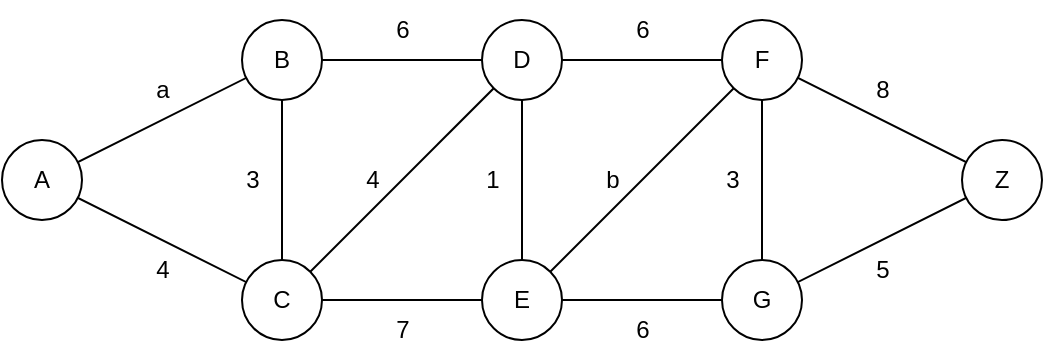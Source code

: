 <mxfile version="26.0.4">
  <diagram name="Page-1" id="TMoFdE-1pfGjDBiYzTVH">
    <mxGraphModel dx="1173" dy="698" grid="1" gridSize="10" guides="1" tooltips="1" connect="1" arrows="1" fold="1" page="1" pageScale="1" pageWidth="850" pageHeight="1100" math="0" shadow="0">
      <root>
        <mxCell id="0" />
        <mxCell id="1" parent="0" />
        <mxCell id="4t8TNOY-oixhN25wSjqf-1" value="" style="whiteSpace=wrap;html=1;aspect=fixed;" vertex="1" parent="1">
          <mxGeometry x="320" y="240" width="120" height="120" as="geometry" />
        </mxCell>
        <mxCell id="4t8TNOY-oixhN25wSjqf-2" value="" style="triangle;whiteSpace=wrap;html=1;" vertex="1" parent="1">
          <mxGeometry x="560" y="240" width="120" height="120" as="geometry" />
        </mxCell>
        <mxCell id="4t8TNOY-oixhN25wSjqf-3" value="" style="triangle;whiteSpace=wrap;html=1;rotation=-180;" vertex="1" parent="1">
          <mxGeometry x="200" y="240" width="120" height="120" as="geometry" />
        </mxCell>
        <mxCell id="4t8TNOY-oixhN25wSjqf-5" value="" style="endArrow=none;html=1;rounded=0;exitX=0;exitY=1;exitDx=0;exitDy=0;entryX=1;entryY=0;entryDx=0;entryDy=0;" edge="1" parent="1" source="4t8TNOY-oixhN25wSjqf-1" target="4t8TNOY-oixhN25wSjqf-1">
          <mxGeometry width="50" height="50" relative="1" as="geometry">
            <mxPoint x="400" y="390" as="sourcePoint" />
            <mxPoint x="450" y="340" as="targetPoint" />
          </mxGeometry>
        </mxCell>
        <mxCell id="4t8TNOY-oixhN25wSjqf-6" value="" style="whiteSpace=wrap;html=1;aspect=fixed;" vertex="1" parent="1">
          <mxGeometry x="440" y="240" width="120" height="120" as="geometry" />
        </mxCell>
        <mxCell id="4t8TNOY-oixhN25wSjqf-7" value="" style="endArrow=none;html=1;rounded=0;exitX=0;exitY=1;exitDx=0;exitDy=0;entryX=1;entryY=0;entryDx=0;entryDy=0;" edge="1" parent="1" source="4t8TNOY-oixhN25wSjqf-6" target="4t8TNOY-oixhN25wSjqf-6">
          <mxGeometry width="50" height="50" relative="1" as="geometry">
            <mxPoint x="400" y="290" as="sourcePoint" />
            <mxPoint x="450" y="240" as="targetPoint" />
          </mxGeometry>
        </mxCell>
        <mxCell id="4t8TNOY-oixhN25wSjqf-8" value="D" style="ellipse;whiteSpace=wrap;html=1;aspect=fixed;" vertex="1" parent="1">
          <mxGeometry x="420" y="220" width="40" height="40" as="geometry" />
        </mxCell>
        <mxCell id="4t8TNOY-oixhN25wSjqf-10" value="E" style="ellipse;whiteSpace=wrap;html=1;aspect=fixed;" vertex="1" parent="1">
          <mxGeometry x="420" y="340" width="40" height="40" as="geometry" />
        </mxCell>
        <mxCell id="4t8TNOY-oixhN25wSjqf-11" value="C" style="ellipse;whiteSpace=wrap;html=1;aspect=fixed;" vertex="1" parent="1">
          <mxGeometry x="300" y="340" width="40" height="40" as="geometry" />
        </mxCell>
        <mxCell id="4t8TNOY-oixhN25wSjqf-12" value="A" style="ellipse;whiteSpace=wrap;html=1;aspect=fixed;" vertex="1" parent="1">
          <mxGeometry x="180" y="280" width="40" height="40" as="geometry" />
        </mxCell>
        <mxCell id="4t8TNOY-oixhN25wSjqf-14" value="B" style="ellipse;whiteSpace=wrap;html=1;aspect=fixed;" vertex="1" parent="1">
          <mxGeometry x="300" y="220" width="40" height="40" as="geometry" />
        </mxCell>
        <mxCell id="4t8TNOY-oixhN25wSjqf-15" value="F" style="ellipse;whiteSpace=wrap;html=1;aspect=fixed;" vertex="1" parent="1">
          <mxGeometry x="540" y="220" width="40" height="40" as="geometry" />
        </mxCell>
        <mxCell id="4t8TNOY-oixhN25wSjqf-16" value="G" style="ellipse;whiteSpace=wrap;html=1;aspect=fixed;" vertex="1" parent="1">
          <mxGeometry x="540" y="340" width="40" height="40" as="geometry" />
        </mxCell>
        <mxCell id="4t8TNOY-oixhN25wSjqf-17" value="Z" style="ellipse;whiteSpace=wrap;html=1;aspect=fixed;" vertex="1" parent="1">
          <mxGeometry x="660" y="280" width="40" height="40" as="geometry" />
        </mxCell>
        <mxCell id="4t8TNOY-oixhN25wSjqf-20" value="4" style="text;html=1;align=center;verticalAlign=middle;resizable=0;points=[];autosize=1;strokeColor=none;fillColor=none;" vertex="1" parent="1">
          <mxGeometry x="245" y="330" width="30" height="30" as="geometry" />
        </mxCell>
        <mxCell id="4t8TNOY-oixhN25wSjqf-21" value="3" style="text;html=1;align=center;verticalAlign=middle;resizable=0;points=[];autosize=1;strokeColor=none;fillColor=none;" vertex="1" parent="1">
          <mxGeometry x="290" y="285" width="30" height="30" as="geometry" />
        </mxCell>
        <mxCell id="4t8TNOY-oixhN25wSjqf-22" value="a" style="text;html=1;align=center;verticalAlign=middle;resizable=0;points=[];autosize=1;strokeColor=none;fillColor=none;" vertex="1" parent="1">
          <mxGeometry x="245" y="240" width="30" height="30" as="geometry" />
        </mxCell>
        <mxCell id="4t8TNOY-oixhN25wSjqf-23" value="6" style="text;html=1;align=center;verticalAlign=middle;resizable=0;points=[];autosize=1;strokeColor=none;fillColor=none;" vertex="1" parent="1">
          <mxGeometry x="365" y="210" width="30" height="30" as="geometry" />
        </mxCell>
        <mxCell id="4t8TNOY-oixhN25wSjqf-24" value="1" style="text;html=1;align=center;verticalAlign=middle;resizable=0;points=[];autosize=1;strokeColor=none;fillColor=none;" vertex="1" parent="1">
          <mxGeometry x="410" y="285" width="30" height="30" as="geometry" />
        </mxCell>
        <mxCell id="4t8TNOY-oixhN25wSjqf-25" value="4" style="text;html=1;align=center;verticalAlign=middle;resizable=0;points=[];autosize=1;strokeColor=none;fillColor=none;" vertex="1" parent="1">
          <mxGeometry x="350" y="285" width="30" height="30" as="geometry" />
        </mxCell>
        <mxCell id="4t8TNOY-oixhN25wSjqf-26" value="7" style="text;html=1;align=center;verticalAlign=middle;resizable=0;points=[];autosize=1;strokeColor=none;fillColor=none;" vertex="1" parent="1">
          <mxGeometry x="365" y="360" width="30" height="30" as="geometry" />
        </mxCell>
        <mxCell id="4t8TNOY-oixhN25wSjqf-27" value="6" style="text;html=1;align=center;verticalAlign=middle;resizable=0;points=[];autosize=1;strokeColor=none;fillColor=none;" vertex="1" parent="1">
          <mxGeometry x="485" y="210" width="30" height="30" as="geometry" />
        </mxCell>
        <mxCell id="4t8TNOY-oixhN25wSjqf-28" value="6" style="text;html=1;align=center;verticalAlign=middle;resizable=0;points=[];autosize=1;strokeColor=none;fillColor=none;" vertex="1" parent="1">
          <mxGeometry x="485" y="360" width="30" height="30" as="geometry" />
        </mxCell>
        <mxCell id="4t8TNOY-oixhN25wSjqf-29" value="b" style="text;html=1;align=center;verticalAlign=middle;resizable=0;points=[];autosize=1;strokeColor=none;fillColor=none;" vertex="1" parent="1">
          <mxGeometry x="470" y="285" width="30" height="30" as="geometry" />
        </mxCell>
        <mxCell id="4t8TNOY-oixhN25wSjqf-30" value="3" style="text;html=1;align=center;verticalAlign=middle;resizable=0;points=[];autosize=1;strokeColor=none;fillColor=none;" vertex="1" parent="1">
          <mxGeometry x="530" y="285" width="30" height="30" as="geometry" />
        </mxCell>
        <mxCell id="4t8TNOY-oixhN25wSjqf-31" value="8" style="text;html=1;align=center;verticalAlign=middle;resizable=0;points=[];autosize=1;strokeColor=none;fillColor=none;" vertex="1" parent="1">
          <mxGeometry x="605" y="240" width="30" height="30" as="geometry" />
        </mxCell>
        <mxCell id="4t8TNOY-oixhN25wSjqf-32" value="5" style="text;html=1;align=center;verticalAlign=middle;resizable=0;points=[];autosize=1;strokeColor=none;fillColor=none;" vertex="1" parent="1">
          <mxGeometry x="605" y="330" width="30" height="30" as="geometry" />
        </mxCell>
      </root>
    </mxGraphModel>
  </diagram>
</mxfile>
